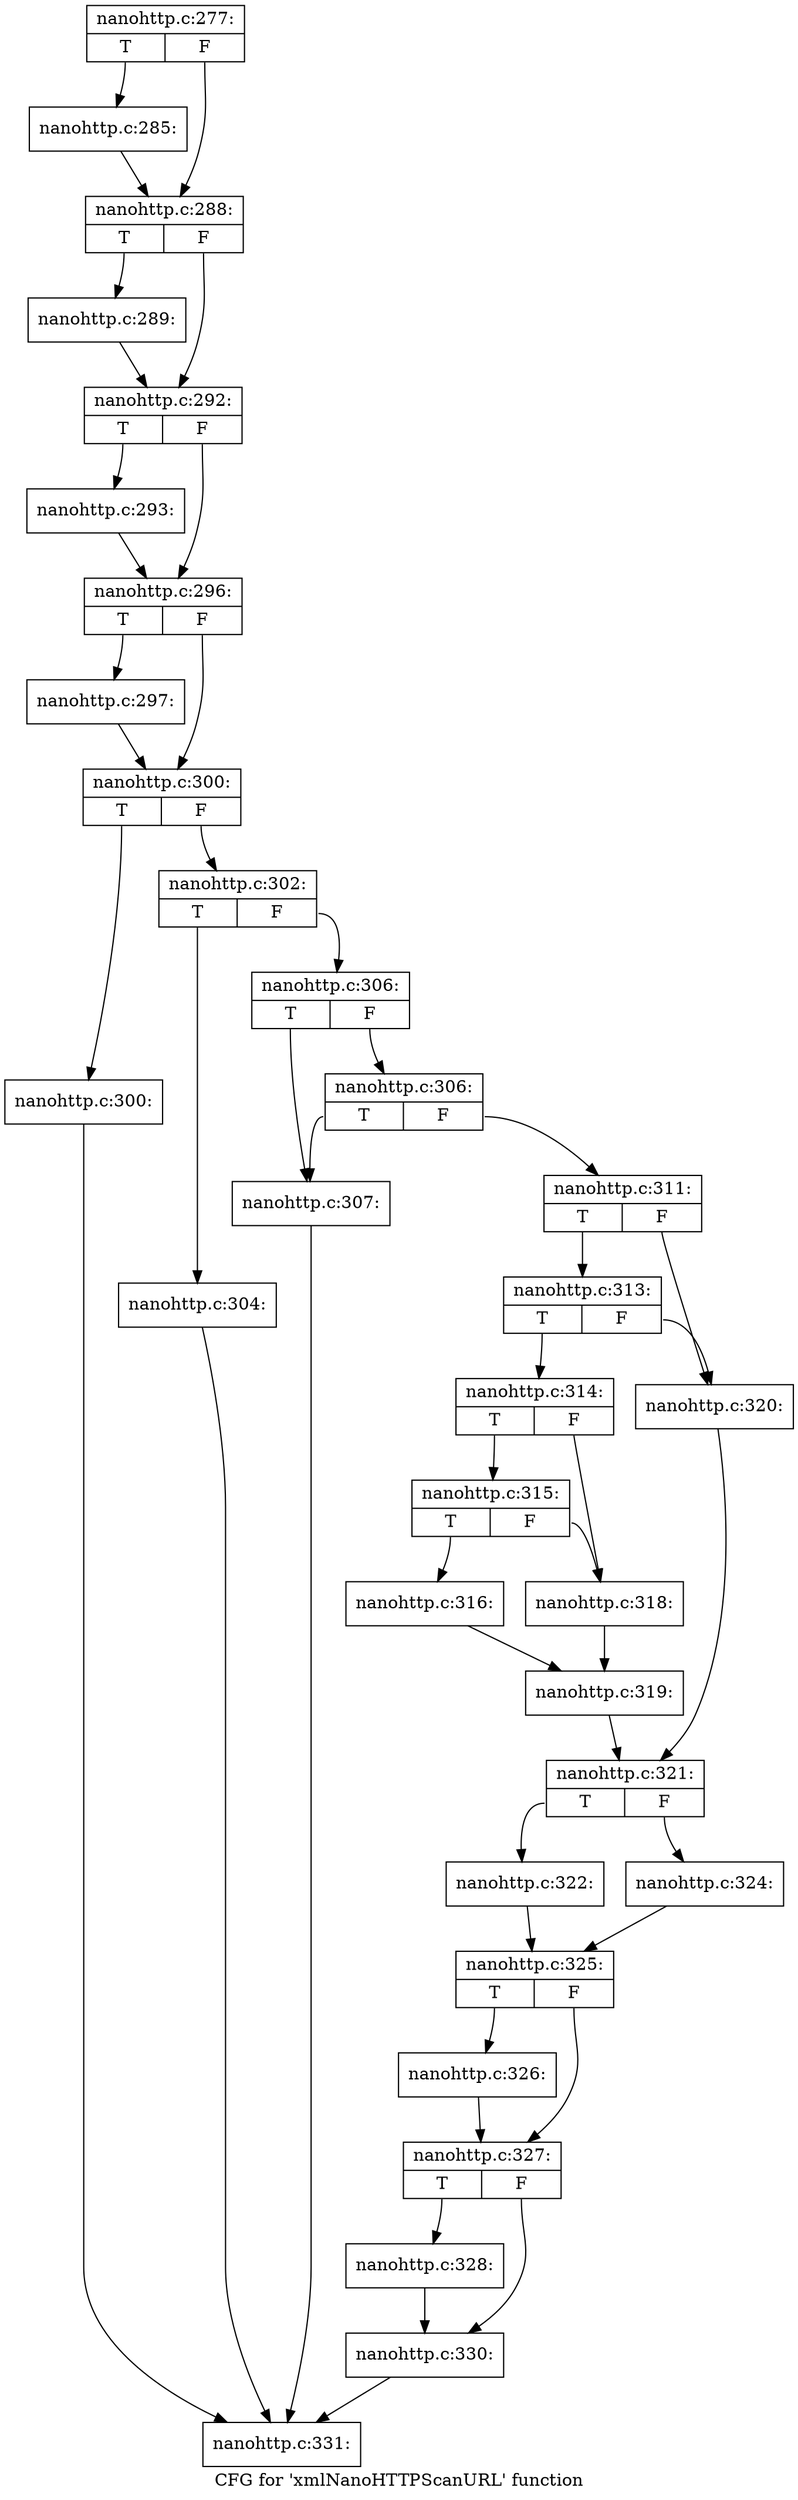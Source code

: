 digraph "CFG for 'xmlNanoHTTPScanURL' function" {
	label="CFG for 'xmlNanoHTTPScanURL' function";

	Node0x445fa00 [shape=record,label="{nanohttp.c:277:|{<s0>T|<s1>F}}"];
	Node0x445fa00:s0 -> Node0x44606f0;
	Node0x445fa00:s1 -> Node0x4460740;
	Node0x44606f0 [shape=record,label="{nanohttp.c:285:}"];
	Node0x44606f0 -> Node0x4460740;
	Node0x4460740 [shape=record,label="{nanohttp.c:288:|{<s0>T|<s1>F}}"];
	Node0x4460740:s0 -> Node0x44611e0;
	Node0x4460740:s1 -> Node0x4461230;
	Node0x44611e0 [shape=record,label="{nanohttp.c:289:}"];
	Node0x44611e0 -> Node0x4461230;
	Node0x4461230 [shape=record,label="{nanohttp.c:292:|{<s0>T|<s1>F}}"];
	Node0x4461230:s0 -> Node0x4461cd0;
	Node0x4461230:s1 -> Node0x4461d20;
	Node0x4461cd0 [shape=record,label="{nanohttp.c:293:}"];
	Node0x4461cd0 -> Node0x4461d20;
	Node0x4461d20 [shape=record,label="{nanohttp.c:296:|{<s0>T|<s1>F}}"];
	Node0x4461d20:s0 -> Node0x44627c0;
	Node0x4461d20:s1 -> Node0x4462810;
	Node0x44627c0 [shape=record,label="{nanohttp.c:297:}"];
	Node0x44627c0 -> Node0x4462810;
	Node0x4462810 [shape=record,label="{nanohttp.c:300:|{<s0>T|<s1>F}}"];
	Node0x4462810:s0 -> Node0x44632b0;
	Node0x4462810:s1 -> Node0x4463300;
	Node0x44632b0 [shape=record,label="{nanohttp.c:300:}"];
	Node0x44632b0 -> Node0x445fd30;
	Node0x4463300 [shape=record,label="{nanohttp.c:302:|{<s0>T|<s1>F}}"];
	Node0x4463300:s0 -> Node0x4463920;
	Node0x4463300:s1 -> Node0x4463970;
	Node0x4463920 [shape=record,label="{nanohttp.c:304:}"];
	Node0x4463920 -> Node0x445fd30;
	Node0x4463970 [shape=record,label="{nanohttp.c:306:|{<s0>T|<s1>F}}"];
	Node0x4463970:s0 -> Node0x4463d20;
	Node0x4463970:s1 -> Node0x4463dc0;
	Node0x4463dc0 [shape=record,label="{nanohttp.c:306:|{<s0>T|<s1>F}}"];
	Node0x4463dc0:s0 -> Node0x4463d20;
	Node0x4463dc0:s1 -> Node0x4463d70;
	Node0x4463d20 [shape=record,label="{nanohttp.c:307:}"];
	Node0x4463d20 -> Node0x445fd30;
	Node0x4463d70 [shape=record,label="{nanohttp.c:311:|{<s0>T|<s1>F}}"];
	Node0x4463d70:s0 -> Node0x4464e30;
	Node0x4463d70:s1 -> Node0x4464de0;
	Node0x4464e30 [shape=record,label="{nanohttp.c:313:|{<s0>T|<s1>F}}"];
	Node0x4464e30:s0 -> Node0x4464d40;
	Node0x4464e30:s1 -> Node0x4464de0;
	Node0x4464d40 [shape=record,label="{nanohttp.c:314:|{<s0>T|<s1>F}}"];
	Node0x4464d40:s0 -> Node0x4465c00;
	Node0x4464d40:s1 -> Node0x4465bb0;
	Node0x4465c00 [shape=record,label="{nanohttp.c:315:|{<s0>T|<s1>F}}"];
	Node0x4465c00:s0 -> Node0x4465b10;
	Node0x4465c00:s1 -> Node0x4465bb0;
	Node0x4465b10 [shape=record,label="{nanohttp.c:316:}"];
	Node0x4465b10 -> Node0x4465b60;
	Node0x4465bb0 [shape=record,label="{nanohttp.c:318:}"];
	Node0x4465bb0 -> Node0x4465b60;
	Node0x4465b60 [shape=record,label="{nanohttp.c:319:}"];
	Node0x4465b60 -> Node0x4464d90;
	Node0x4464de0 [shape=record,label="{nanohttp.c:320:}"];
	Node0x4464de0 -> Node0x4464d90;
	Node0x4464d90 [shape=record,label="{nanohttp.c:321:|{<s0>T|<s1>F}}"];
	Node0x4464d90:s0 -> Node0x44672f0;
	Node0x4464d90:s1 -> Node0x4466fc0;
	Node0x44672f0 [shape=record,label="{nanohttp.c:322:}"];
	Node0x44672f0 -> Node0x4466b30;
	Node0x4466fc0 [shape=record,label="{nanohttp.c:324:}"];
	Node0x4466fc0 -> Node0x4466b30;
	Node0x4466b30 [shape=record,label="{nanohttp.c:325:|{<s0>T|<s1>F}}"];
	Node0x4466b30:s0 -> Node0x4468b70;
	Node0x4466b30:s1 -> Node0x4468bc0;
	Node0x4468b70 [shape=record,label="{nanohttp.c:326:}"];
	Node0x4468b70 -> Node0x4468bc0;
	Node0x4468bc0 [shape=record,label="{nanohttp.c:327:|{<s0>T|<s1>F}}"];
	Node0x4468bc0:s0 -> Node0x4469560;
	Node0x4468bc0:s1 -> Node0x44695b0;
	Node0x4469560 [shape=record,label="{nanohttp.c:328:}"];
	Node0x4469560 -> Node0x44695b0;
	Node0x44695b0 [shape=record,label="{nanohttp.c:330:}"];
	Node0x44695b0 -> Node0x445fd30;
	Node0x445fd30 [shape=record,label="{nanohttp.c:331:}"];
}

